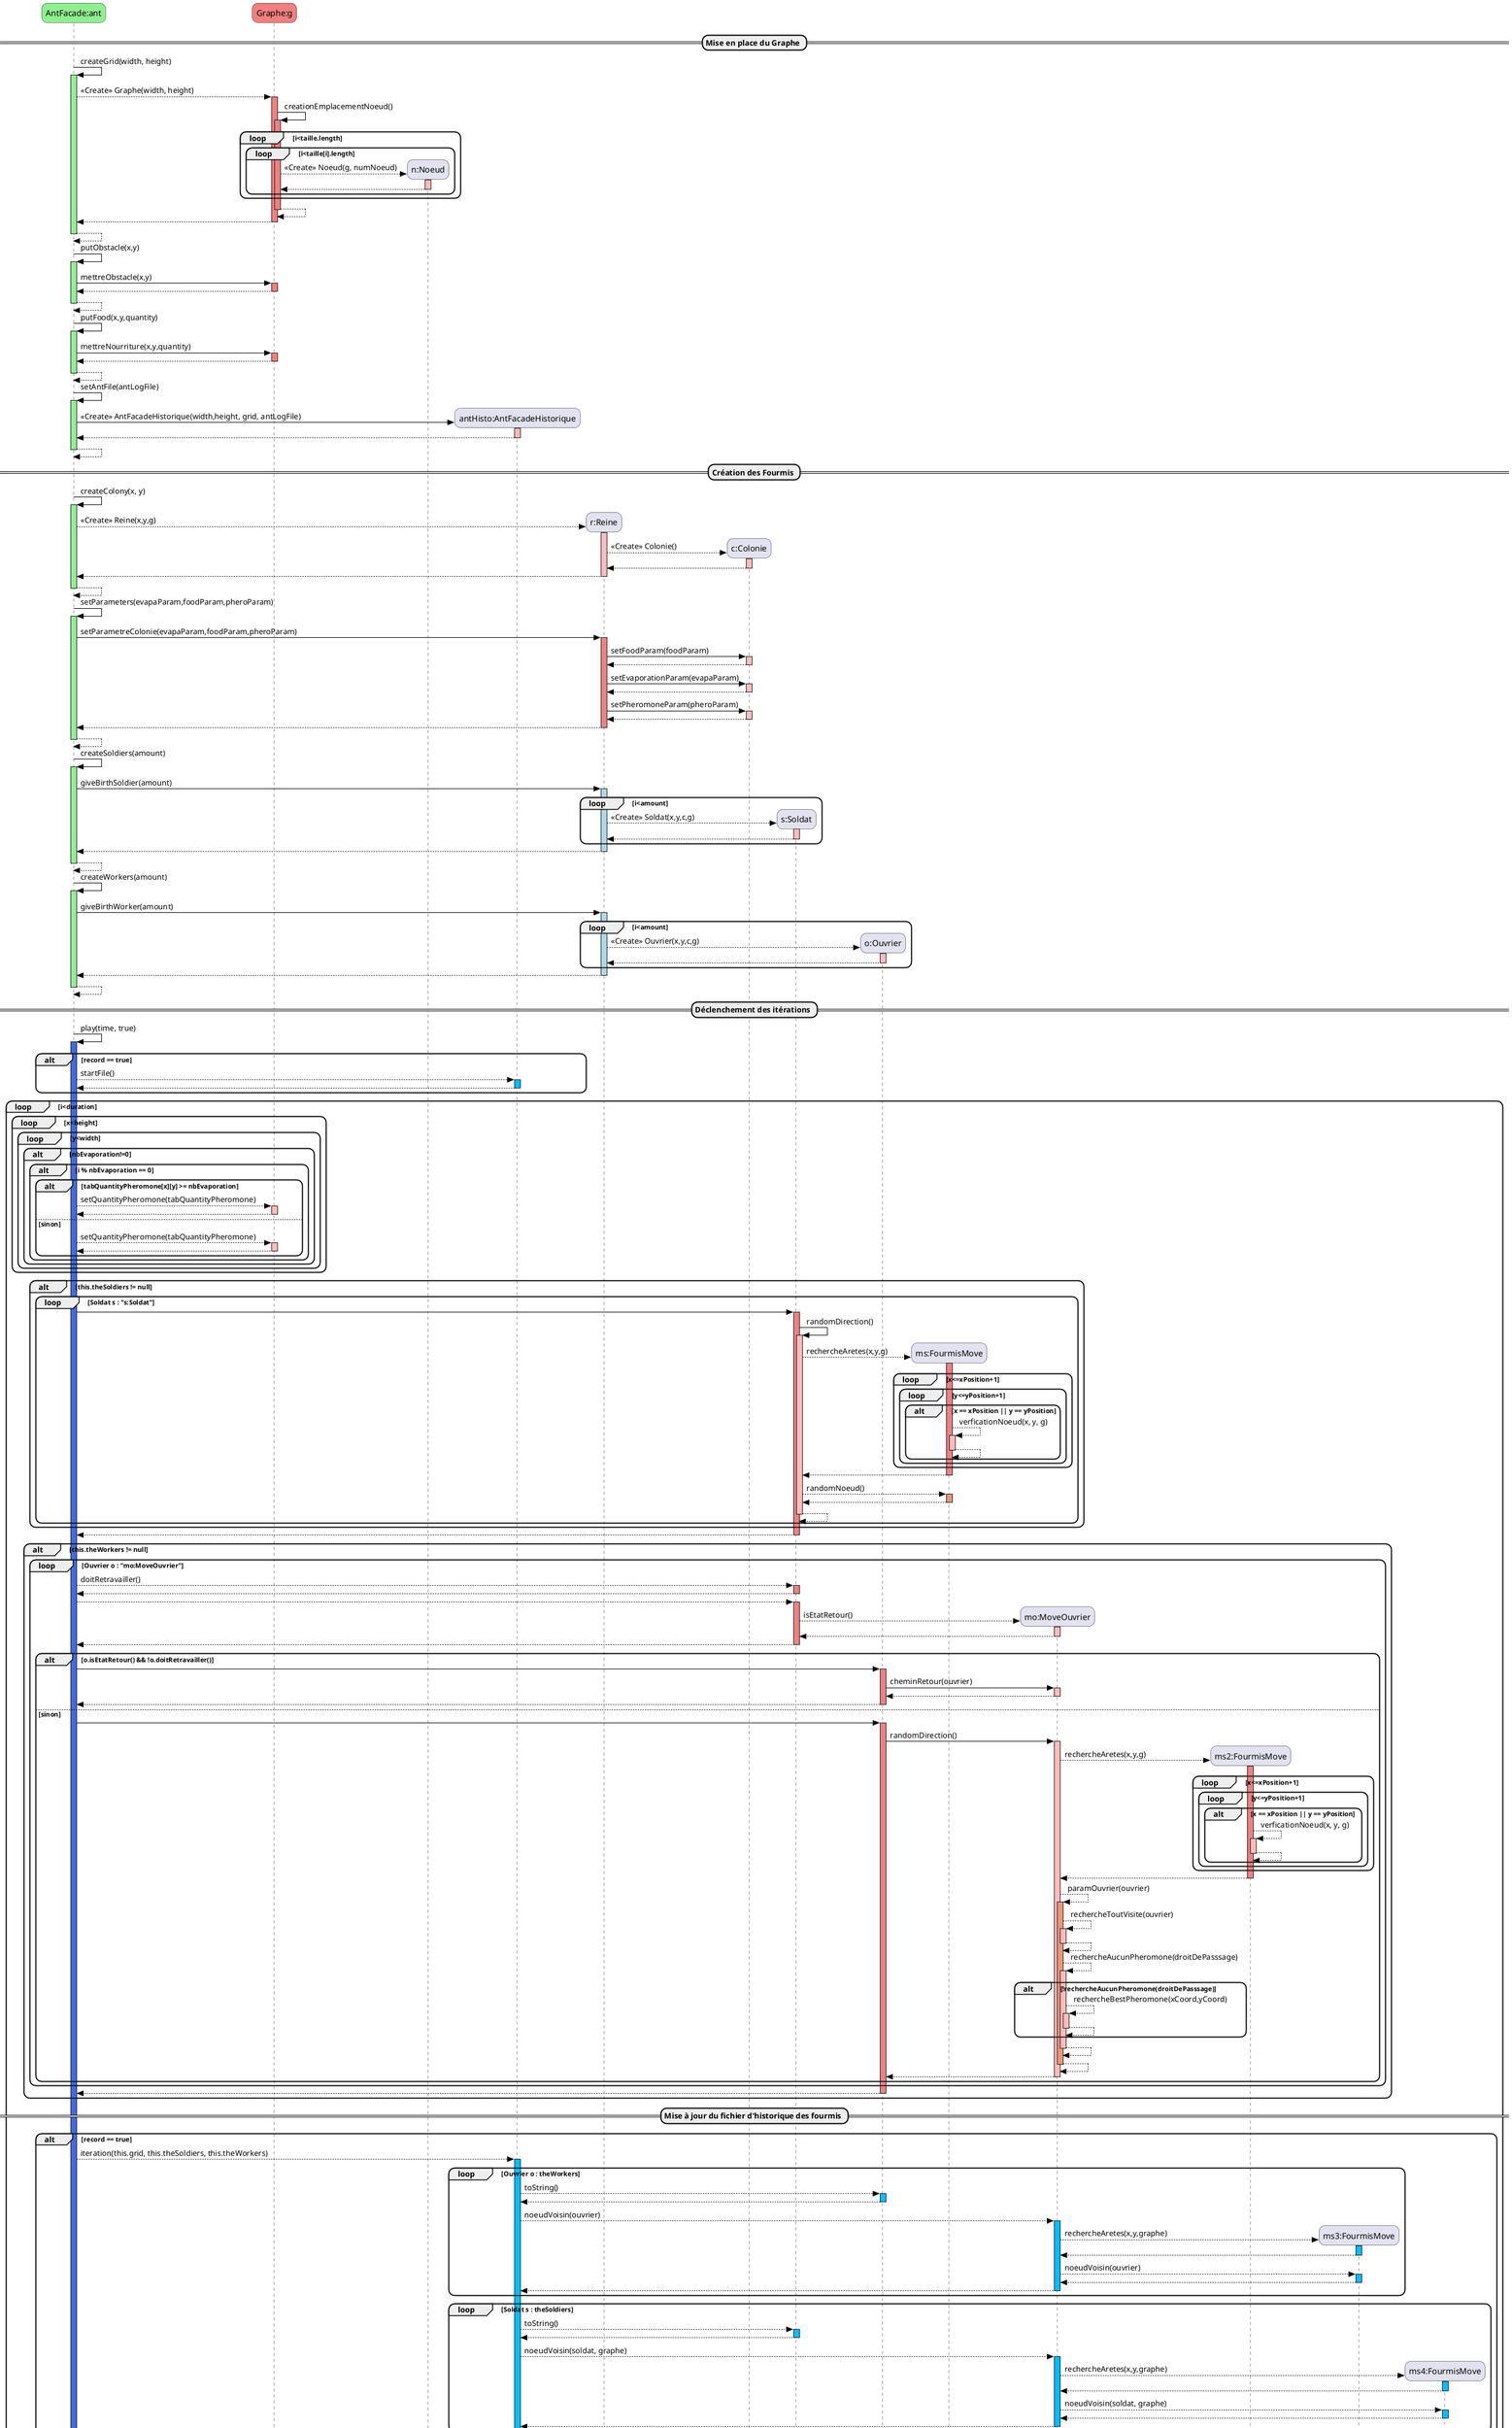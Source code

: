 @startuml
'https://plantuml.com/sequence-diagram

skinparam style strictuml
skinparam responseMessageBelowArrow true
skinparam roundcorner 20
skinparam ArrowColor #black
hide footbox

participant "AntFacade:ant" as ant #lightgreen
participant "Graphe:g" as graphe #lightcoral

== Mise en place du Graphe ==
' ---------GRAPHE--------------
ant -> ant++ #lightgreen : createGrid(width, height)
    ant --> graphe++ #lightcoral : <<Create>> Graphe(width, height)
        graphe -> graphe++ #lightcoral : creationEmplacementNoeud()
        loop i<taille.length
            loop i<taille[i].length
                ' ---------NOEUD--------------
                    create "n:Noeud"
                    graphe --> "n:Noeud"++ #FFBBBB: <<Create>> Noeud(g, numNoeud)
                        return
            end
        end
        return
    return
return

ant -> ant++ #lightgreen : putObstacle(x,y)
    ant -> graphe++ #lightcoral : mettreObstacle(x,y)
return
return

ant -> ant++ #lightgreen : putFood(x,y,quantity)
    ant -> graphe++ #lightcoral : mettreNourriture(x,y,quantity)
return
return

' ---------AntFacade Historique--------------
ant -> ant++ #lightgreen : setAntFile(antLogFile)
    create "antHisto:AntFacadeHistorique"
    ant -> "antHisto:AntFacadeHistorique" ++ #FFBBBB: <<Create>> AntFacadeHistorique(width,height, grid, antLogFile)
        return
return


== Création des Fourmis ==
' ---------REINE--------------
ant -> ant++ #lightgreen : createColony(x, y)
create "r:Reine"
    ant --> "r:Reine"++ #FFBBBB : <<Create>> Reine(x,y,g)

        ' ---------COLONIE--------------
        create "c:Colonie"
        "r:Reine" --> "c:Colonie"++ #FFBBBB: <<Create>> Colonie()
            return
return
return

ant -> ant++ #lightgreen : setParameters(evapaParam,foodParam,pheroParam)
    ant -> "r:Reine"++ #lightcoral : setParametreColonie(evapaParam,foodParam,pheroParam)
    "r:Reine" -> "c:Colonie"++ #FFBBBB: setFoodParam(foodParam)
    return
    "r:Reine" -> "c:Colonie"++ #FFBBBB: setEvaporationParam(evapaParam)
    return
    "r:Reine" -> "c:Colonie"++ #FFBBBB: setPheromoneParam(pheroParam)
    return
return
return

ant -> ant++ #lightgreen : createSoldiers(amount)
    ant -> "r:Reine"++ #lightblue : giveBirthSoldier(amount)
    loop i<amount
        ' ---------SOLDAT--------------
        create "s:Soldat"
        "r:Reine" --> "s:Soldat"++ #FFBBBB: <<Create>> Soldat(x,y,c,g)
            return
    end
return
return

ant -> ant++ #lightgreen : createWorkers(amount)
    ant -> "r:Reine"++ #lightblue : giveBirthWorker(amount)
    loop i<amount
        ' ---------OUVRIER--------------
        create "o:Ouvrier"
        "r:Reine" --> "o:Ouvrier"++ #FFBBBB : <<Create>> Ouvrier(x,y,c,g)
            return
    end
return
return

== Déclenchement des itérations ==
ant -> ant++ #RoyalBlue : play(time, true)
alt record == true
    ant --> "antHisto:AntFacadeHistorique"++ #DeepSkyBlue : startFile()
    return
end
loop i<duration

    '----------Mettre phéromne -------------
    loop x<height
        loop y<width
            alt nbEvaporation!=0
                alt i % nbEvaporation == 0
                    alt tabQuantityPheromone[x][y] >= nbEvaporation
                        ant --> graphe++ #FFBBBB : setQuantityPheromone(tabQuantityPheromone)
                        return
                    else sinon
                        ant --> graphe++ #FFBBBB : setQuantityPheromone(tabQuantityPheromone)
                        return
                    end
                end
            end
        end
    end

    '----------Mettre phéromne -------------

    ' ---------Déplacer Soldat--------------
    alt this.theSoldiers != null
        loop Soldat s : "s:Soldat"
            ant -> "s:Soldat"++ #lightcoral
                "s:Soldat" -> "s:Soldat"++ #FFBBBB: randomDirection()
                    ' ---------ARETES--------------
                    create "ms:FourmisMove"
                    "s:Soldat" --> "ms:FourmisMove"++ #lightcoral : rechercheAretes(x,y,g)
                        loop x<=xPosition+1
                            loop y<=yPosition+1
                                alt x == xPosition || y == yPosition
                                     "ms:FourmisMove" --> "ms:FourmisMove"++ #FFBBBB : verficationNoeud(x, y, g)
                                    return
                                end
                            end
                        end
                    return
                "s:Soldat" --> "ms:FourmisMove"++ #DarkSalmon : randomNoeud()
                return
            return
        end
    end
    return
    ' ---------Déplacer Soldat--------------

    ' ---------Déplacer Ouvrier--------------
    alt this.theWorkers != null
        loop Ouvrier o : "mo:MoveOuvrier"
        ant --> "s:Soldat"++ #lightcoral: doitRetravailler()
            return
        ant --> "s:Soldat"++ #lightcoral
            create "mo:MoveOuvrier"
            "s:Soldat" --> "mo:MoveOuvrier"++ #FFBBBB: isEtatRetour()
            return
        return
        alt o.isEtatRetour() && !o.doitRetravailler()
            ant -> "o:Ouvrier"++ #lightcoral

            "o:Ouvrier"  -> "mo:MoveOuvrier"++ #FFBBBB : cheminRetour(ouvrier)
            return
            return

        else sinon
             ant -> "o:Ouvrier"++ #lightcoral
            "o:Ouvrier" -> "mo:MoveOuvrier"++ #FFBBBB : randomDirection()
             ' ---------ARETES OUVRIER--------------
                 create "ms2:FourmisMove"
                 "mo:MoveOuvrier" --> "ms2:FourmisMove"++ #lightcoral : rechercheAretes(x,y,g)
                    loop x<=xPosition+1
                        loop y<=yPosition+1
                            alt x == xPosition || y == yPosition
                                 "ms2:FourmisMove" --> "ms2:FourmisMove"++ #FFBBBB : verficationNoeud(x, y, g)
                                return
                            end
                        end
                    end
                 return
                 "mo:MoveOuvrier" --> "mo:MoveOuvrier"++ #DarkSalmon: paramOuvrier(ouvrier)
                     "mo:MoveOuvrier" --> "mo:MoveOuvrier"++ #FFBBBB : rechercheToutVisite(ouvrier)
                         return
                     "mo:MoveOuvrier" --> "mo:MoveOuvrier"++ #FFBBBB : rechercheAucunPheromone(droitDePasssage)
                         alt !rechercheAucunPheromone(droitDePasssage)
                                "mo:MoveOuvrier" --> "mo:MoveOuvrier"++ #FFBBBB: rechercheBestPheromone(xCoord,yCoord)
                                return
                         end
                    return
                return
            return
        end
    end
    return
    ' ---------Déplacer Ouvrier--------------
    end
' ---------Fichier historique des fourmis--------------
== Mise à jour du fichier d'historique des fourmis ==
    alt record == true
        ant --> "antHisto:AntFacadeHistorique"++ #DeepSkyBlue : iteration(this.grid, this.theSoldiers, this.theWorkers)
            loop Ouvrier o : theWorkers
                "antHisto:AntFacadeHistorique" --> "o:Ouvrier"++ #DeepSkyBlue: toString()
                return
                "antHisto:AntFacadeHistorique" --> "mo:MoveOuvrier"++ #DeepSkyBlue: noeudVoisin(ouvrier)
                create "ms3:FourmisMove"
                "mo:MoveOuvrier" --> "ms3:FourmisMove"++ #DeepSkyBlue : rechercheAretes(x,y,graphe)
                return
                "mo:MoveOuvrier" --> "ms3:FourmisMove"++ #DeepSkyBlue: noeudVoisin(ouvrier)
                return
                return
            end
            loop Soldat s : theSoldiers
                "antHisto:AntFacadeHistorique" --> "s:Soldat"++ #DeepSkyBlue : toString()
                return
                "antHisto:AntFacadeHistorique" --> "mo:MoveOuvrier"++ #DeepSkyBlue: noeudVoisin(soldat, graphe)
                create "ms4:FourmisMove"
                "mo:MoveOuvrier" --> "ms4:FourmisMove"++ #DeepSkyBlue : rechercheAretes(x,y,graphe)
                return
                "mo:MoveOuvrier" --> "ms4:FourmisMove"++ #DeepSkyBlue: noeudVoisin(soldat, graphe)
                return
                return
            end
        return
    end
end

alt record == true
    ant --> "antHisto:AntFacadeHistorique"++ #DeepSkyBlue : closeFile()
    return
end
return

@enduml